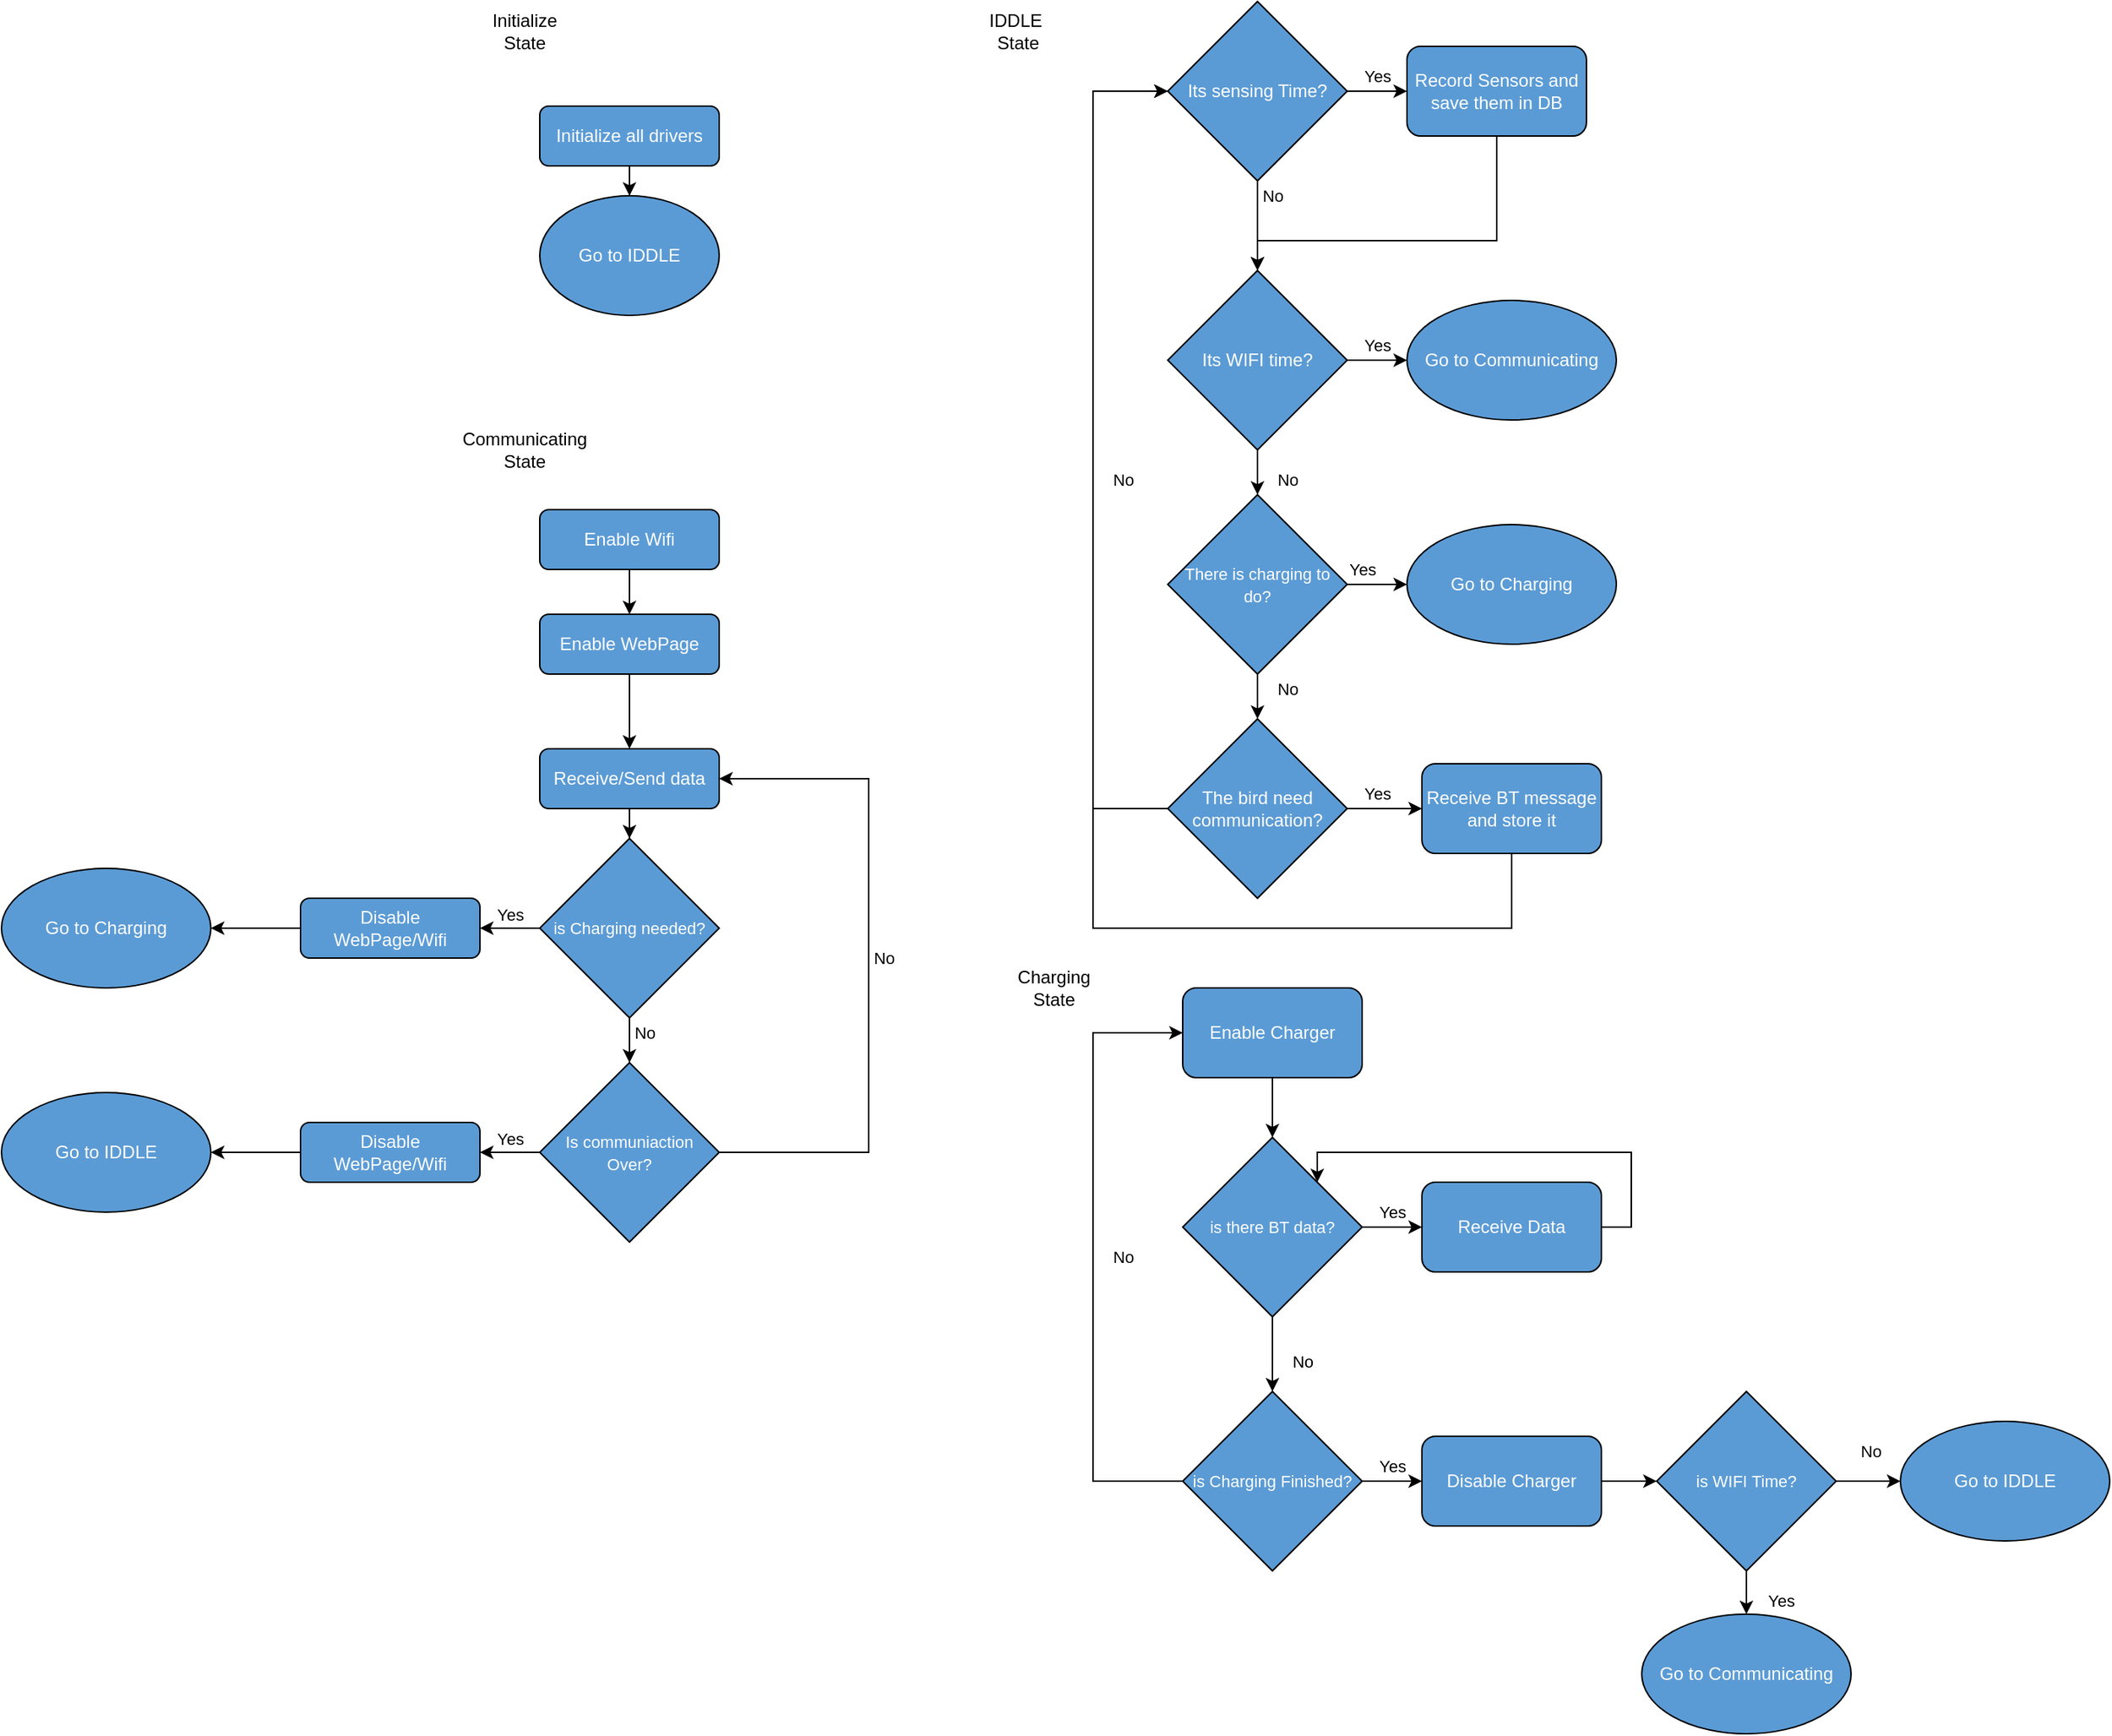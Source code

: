 <mxfile version="15.1.2" type="device"><diagram id="Aq8C7NM-q_EOuL56kIrI" name="Page-1"><mxGraphModel dx="2031" dy="1089" grid="1" gridSize="10" guides="1" tooltips="1" connect="1" arrows="1" fold="1" page="1" pageScale="1" pageWidth="827" pageHeight="1169" math="0" shadow="0"><root><mxCell id="0"/><mxCell id="1" parent="0"/><mxCell id="Kl6rUYlBZ52-5VsQZGhu-1" value="" style="edgeStyle=orthogonalEdgeStyle;rounded=0;orthogonalLoop=1;jettySize=auto;html=1;" edge="1" parent="1" source="Kl6rUYlBZ52-5VsQZGhu-2" target="Kl6rUYlBZ52-5VsQZGhu-3"><mxGeometry relative="1" as="geometry"/></mxCell><mxCell id="Kl6rUYlBZ52-5VsQZGhu-2" value="Initialize all drivers" style="rounded=1;whiteSpace=wrap;html=1;fontSize=12;glass=0;strokeWidth=1;shadow=0;fillColor=#5B9BD5;fontColor=#FFFFFF;" vertex="1" parent="1"><mxGeometry x="570" y="410" width="120" height="40" as="geometry"/></mxCell><mxCell id="Kl6rUYlBZ52-5VsQZGhu-3" value="Go to IDDLE" style="ellipse;whiteSpace=wrap;html=1;fillColor=#5B9BD5;fontColor=#FFFFFF;" vertex="1" parent="1"><mxGeometry x="570" y="470" width="120" height="80" as="geometry"/></mxCell><mxCell id="Kl6rUYlBZ52-5VsQZGhu-4" value="Initialize State" style="text;html=1;strokeColor=none;fillColor=none;align=center;verticalAlign=middle;whiteSpace=wrap;rounded=0;" vertex="1" parent="1"><mxGeometry x="540" y="350" width="40" height="20" as="geometry"/></mxCell><mxCell id="Kl6rUYlBZ52-5VsQZGhu-5" value="IDDLE&amp;nbsp;&lt;br&gt;State" style="text;html=1;strokeColor=none;fillColor=none;align=center;verticalAlign=middle;whiteSpace=wrap;rounded=0;" vertex="1" parent="1"><mxGeometry x="870" y="350" width="40" height="20" as="geometry"/></mxCell><mxCell id="Kl6rUYlBZ52-5VsQZGhu-6" value="No" style="edgeStyle=orthogonalEdgeStyle;rounded=0;orthogonalLoop=1;jettySize=auto;html=1;labelBackgroundColor=none;" edge="1" parent="1" source="Kl6rUYlBZ52-5VsQZGhu-8" target="Kl6rUYlBZ52-5VsQZGhu-11"><mxGeometry x="-0.667" y="10" relative="1" as="geometry"><mxPoint as="offset"/></mxGeometry></mxCell><mxCell id="Kl6rUYlBZ52-5VsQZGhu-7" value="Yes" style="edgeStyle=orthogonalEdgeStyle;rounded=0;orthogonalLoop=1;jettySize=auto;html=1;labelBackgroundColor=none;" edge="1" parent="1" source="Kl6rUYlBZ52-5VsQZGhu-8" target="Kl6rUYlBZ52-5VsQZGhu-19"><mxGeometry y="10" relative="1" as="geometry"><mxPoint as="offset"/></mxGeometry></mxCell><mxCell id="Kl6rUYlBZ52-5VsQZGhu-8" value="Its sensing Time?" style="rhombus;whiteSpace=wrap;html=1;fillColor=#5B9BD5;fontColor=#FFFFFF;" vertex="1" parent="1"><mxGeometry x="990" y="340" width="120" height="120" as="geometry"/></mxCell><mxCell id="Kl6rUYlBZ52-5VsQZGhu-9" value="No" style="edgeStyle=orthogonalEdgeStyle;rounded=0;orthogonalLoop=1;jettySize=auto;html=1;labelBackgroundColor=none;" edge="1" parent="1" source="Kl6rUYlBZ52-5VsQZGhu-11" target="Kl6rUYlBZ52-5VsQZGhu-17"><mxGeometry x="0.6" y="20" relative="1" as="geometry"><mxPoint as="offset"/></mxGeometry></mxCell><mxCell id="Kl6rUYlBZ52-5VsQZGhu-10" value="Yes" style="edgeStyle=orthogonalEdgeStyle;rounded=0;orthogonalLoop=1;jettySize=auto;html=1;labelBackgroundColor=none;" edge="1" parent="1" source="Kl6rUYlBZ52-5VsQZGhu-11" target="Kl6rUYlBZ52-5VsQZGhu-20"><mxGeometry y="10" relative="1" as="geometry"><mxPoint as="offset"/></mxGeometry></mxCell><mxCell id="Kl6rUYlBZ52-5VsQZGhu-11" value="Its WIFI time?" style="rhombus;whiteSpace=wrap;html=1;fillColor=#5B9BD5;fontColor=#FFFFFF;" vertex="1" parent="1"><mxGeometry x="990" y="520" width="120" height="120" as="geometry"/></mxCell><mxCell id="Kl6rUYlBZ52-5VsQZGhu-12" value="Yes" style="edgeStyle=orthogonalEdgeStyle;rounded=0;orthogonalLoop=1;jettySize=auto;html=1;labelBackgroundColor=none;" edge="1" parent="1" source="Kl6rUYlBZ52-5VsQZGhu-14" target="Kl6rUYlBZ52-5VsQZGhu-23"><mxGeometry x="-0.2" y="10" relative="1" as="geometry"><mxPoint as="offset"/></mxGeometry></mxCell><mxCell id="Kl6rUYlBZ52-5VsQZGhu-13" value="No" style="edgeStyle=orthogonalEdgeStyle;rounded=0;orthogonalLoop=1;jettySize=auto;html=1;entryX=0;entryY=0.5;entryDx=0;entryDy=0;labelBackgroundColor=none;" edge="1" parent="1" source="Kl6rUYlBZ52-5VsQZGhu-14" target="Kl6rUYlBZ52-5VsQZGhu-8"><mxGeometry x="-0.069" y="-20" relative="1" as="geometry"><Array as="points"><mxPoint x="940" y="880"/><mxPoint x="940" y="400"/></Array><mxPoint as="offset"/></mxGeometry></mxCell><mxCell id="Kl6rUYlBZ52-5VsQZGhu-14" value="The bird need communication?" style="rhombus;whiteSpace=wrap;html=1;fillColor=#5B9BD5;fontColor=#FFFFFF;" vertex="1" parent="1"><mxGeometry x="990" y="820" width="120" height="120" as="geometry"/></mxCell><mxCell id="Kl6rUYlBZ52-5VsQZGhu-15" value="No" style="edgeStyle=orthogonalEdgeStyle;rounded=0;orthogonalLoop=1;jettySize=auto;html=1;labelBackgroundColor=none;" edge="1" parent="1" source="Kl6rUYlBZ52-5VsQZGhu-17" target="Kl6rUYlBZ52-5VsQZGhu-14"><mxGeometry x="0.2" y="20" relative="1" as="geometry"><mxPoint as="offset"/></mxGeometry></mxCell><mxCell id="Kl6rUYlBZ52-5VsQZGhu-16" value="Yes" style="edgeStyle=orthogonalEdgeStyle;rounded=0;orthogonalLoop=1;jettySize=auto;html=1;labelBackgroundColor=none;" edge="1" parent="1" source="Kl6rUYlBZ52-5VsQZGhu-17" target="Kl6rUYlBZ52-5VsQZGhu-21"><mxGeometry x="-0.5" y="10" relative="1" as="geometry"><mxPoint as="offset"/></mxGeometry></mxCell><mxCell id="Kl6rUYlBZ52-5VsQZGhu-17" value="&lt;font style=&quot;font-size: 11px&quot;&gt;There is charging to do?&lt;/font&gt;" style="rhombus;whiteSpace=wrap;html=1;fillColor=#5B9BD5;fontColor=#FFFFFF;" vertex="1" parent="1"><mxGeometry x="990" y="670" width="120" height="120" as="geometry"/></mxCell><mxCell id="Kl6rUYlBZ52-5VsQZGhu-18" style="edgeStyle=orthogonalEdgeStyle;rounded=0;orthogonalLoop=1;jettySize=auto;html=1;" edge="1" parent="1" source="Kl6rUYlBZ52-5VsQZGhu-19" target="Kl6rUYlBZ52-5VsQZGhu-11"><mxGeometry relative="1" as="geometry"><Array as="points"><mxPoint x="1210" y="500"/><mxPoint x="1050" y="500"/></Array></mxGeometry></mxCell><mxCell id="Kl6rUYlBZ52-5VsQZGhu-19" value="Record Sensors and save them in DB" style="rounded=1;whiteSpace=wrap;html=1;fillColor=#5B9BD5;fontColor=#FFFFFF;" vertex="1" parent="1"><mxGeometry x="1150" y="370" width="120" height="60" as="geometry"/></mxCell><mxCell id="Kl6rUYlBZ52-5VsQZGhu-20" value="Go to Communicating" style="ellipse;whiteSpace=wrap;html=1;fillColor=#5B9BD5;fontColor=#FFFFFF;" vertex="1" parent="1"><mxGeometry x="1150" y="540" width="140" height="80" as="geometry"/></mxCell><mxCell id="Kl6rUYlBZ52-5VsQZGhu-21" value="Go to Charging" style="ellipse;whiteSpace=wrap;html=1;fillColor=#5B9BD5;fontColor=#FFFFFF;" vertex="1" parent="1"><mxGeometry x="1150" y="690" width="140" height="80" as="geometry"/></mxCell><mxCell id="Kl6rUYlBZ52-5VsQZGhu-22" style="edgeStyle=orthogonalEdgeStyle;rounded=0;orthogonalLoop=1;jettySize=auto;html=1;entryX=0;entryY=0.5;entryDx=0;entryDy=0;" edge="1" parent="1" source="Kl6rUYlBZ52-5VsQZGhu-23" target="Kl6rUYlBZ52-5VsQZGhu-8"><mxGeometry relative="1" as="geometry"><Array as="points"><mxPoint x="1220" y="960"/><mxPoint x="940" y="960"/><mxPoint x="940" y="400"/></Array></mxGeometry></mxCell><mxCell id="Kl6rUYlBZ52-5VsQZGhu-23" value="Receive BT message and store it" style="rounded=1;whiteSpace=wrap;html=1;fillColor=#5B9BD5;fontColor=#FFFFFF;" vertex="1" parent="1"><mxGeometry x="1160" y="850" width="120" height="60" as="geometry"/></mxCell><mxCell id="Kl6rUYlBZ52-5VsQZGhu-24" value="Communicating&lt;br&gt;State" style="text;html=1;strokeColor=none;fillColor=none;align=center;verticalAlign=middle;whiteSpace=wrap;rounded=0;" vertex="1" parent="1"><mxGeometry x="540" y="630" width="40" height="20" as="geometry"/></mxCell><mxCell id="Kl6rUYlBZ52-5VsQZGhu-25" value="" style="edgeStyle=orthogonalEdgeStyle;rounded=0;orthogonalLoop=1;jettySize=auto;html=1;" edge="1" parent="1" source="Kl6rUYlBZ52-5VsQZGhu-26" target="Kl6rUYlBZ52-5VsQZGhu-28"><mxGeometry relative="1" as="geometry"/></mxCell><mxCell id="Kl6rUYlBZ52-5VsQZGhu-26" value="Enable Wifi" style="rounded=1;whiteSpace=wrap;html=1;fontSize=12;glass=0;strokeWidth=1;shadow=0;fillColor=#5B9BD5;fontColor=#FFFFFF;" vertex="1" parent="1"><mxGeometry x="570" y="680" width="120" height="40" as="geometry"/></mxCell><mxCell id="Kl6rUYlBZ52-5VsQZGhu-27" value="" style="edgeStyle=orthogonalEdgeStyle;rounded=0;orthogonalLoop=1;jettySize=auto;html=1;" edge="1" parent="1" source="Kl6rUYlBZ52-5VsQZGhu-28" target="Kl6rUYlBZ52-5VsQZGhu-36"><mxGeometry relative="1" as="geometry"/></mxCell><mxCell id="Kl6rUYlBZ52-5VsQZGhu-28" value="Enable WebPage" style="rounded=1;whiteSpace=wrap;html=1;fontSize=12;glass=0;strokeWidth=1;shadow=0;fillColor=#5B9BD5;fontColor=#FFFFFF;" vertex="1" parent="1"><mxGeometry x="570" y="750" width="120" height="40" as="geometry"/></mxCell><mxCell id="Kl6rUYlBZ52-5VsQZGhu-29" value="No" style="edgeStyle=orthogonalEdgeStyle;rounded=0;orthogonalLoop=1;jettySize=auto;html=1;labelBackgroundColor=none;" edge="1" parent="1" source="Kl6rUYlBZ52-5VsQZGhu-31" target="Kl6rUYlBZ52-5VsQZGhu-34"><mxGeometry x="0.2" y="10" relative="1" as="geometry"><mxPoint as="offset"/></mxGeometry></mxCell><mxCell id="Kl6rUYlBZ52-5VsQZGhu-30" value="Yes" style="edgeStyle=orthogonalEdgeStyle;rounded=0;orthogonalLoop=1;jettySize=auto;html=1;labelBackgroundColor=none;" edge="1" parent="1" source="Kl6rUYlBZ52-5VsQZGhu-31"><mxGeometry y="-10" relative="1" as="geometry"><mxPoint x="530" y="960" as="targetPoint"/><mxPoint as="offset"/></mxGeometry></mxCell><mxCell id="Kl6rUYlBZ52-5VsQZGhu-31" value="&lt;font style=&quot;font-size: 11px&quot;&gt;is Charging needed?&lt;/font&gt;" style="rhombus;whiteSpace=wrap;html=1;fillColor=#5B9BD5;fontColor=#FFFFFF;" vertex="1" parent="1"><mxGeometry x="570" y="900" width="120" height="120" as="geometry"/></mxCell><mxCell id="Kl6rUYlBZ52-5VsQZGhu-32" value="No" style="edgeStyle=orthogonalEdgeStyle;rounded=0;orthogonalLoop=1;jettySize=auto;html=1;entryX=1;entryY=0.5;entryDx=0;entryDy=0;labelBackgroundColor=none;" edge="1" parent="1" source="Kl6rUYlBZ52-5VsQZGhu-34" target="Kl6rUYlBZ52-5VsQZGhu-36"><mxGeometry x="0.022" y="-10" relative="1" as="geometry"><Array as="points"><mxPoint x="790" y="1110"/><mxPoint x="790" y="860"/></Array><mxPoint as="offset"/></mxGeometry></mxCell><mxCell id="Kl6rUYlBZ52-5VsQZGhu-33" value="Yes" style="edgeStyle=orthogonalEdgeStyle;rounded=0;orthogonalLoop=1;jettySize=auto;html=1;labelBackgroundColor=none;" edge="1" parent="1" source="Kl6rUYlBZ52-5VsQZGhu-34"><mxGeometry y="-10" relative="1" as="geometry"><mxPoint x="530" y="1110" as="targetPoint"/><mxPoint as="offset"/></mxGeometry></mxCell><mxCell id="Kl6rUYlBZ52-5VsQZGhu-34" value="&lt;font style=&quot;font-size: 11px&quot;&gt;Is communiaction Over?&lt;/font&gt;" style="rhombus;whiteSpace=wrap;html=1;fillColor=#5B9BD5;fontColor=#FFFFFF;" vertex="1" parent="1"><mxGeometry x="570" y="1050" width="120" height="120" as="geometry"/></mxCell><mxCell id="Kl6rUYlBZ52-5VsQZGhu-35" value="" style="edgeStyle=orthogonalEdgeStyle;rounded=0;orthogonalLoop=1;jettySize=auto;html=1;" edge="1" parent="1" source="Kl6rUYlBZ52-5VsQZGhu-36" target="Kl6rUYlBZ52-5VsQZGhu-31"><mxGeometry relative="1" as="geometry"/></mxCell><mxCell id="Kl6rUYlBZ52-5VsQZGhu-36" value="Receive/Send data" style="rounded=1;whiteSpace=wrap;html=1;fontSize=12;glass=0;strokeWidth=1;shadow=0;fillColor=#5B9BD5;fontColor=#FFFFFF;" vertex="1" parent="1"><mxGeometry x="570" y="840" width="120" height="40" as="geometry"/></mxCell><mxCell id="Kl6rUYlBZ52-5VsQZGhu-37" value="Go to Charging" style="ellipse;whiteSpace=wrap;html=1;fillColor=#5B9BD5;fontColor=#FFFFFF;" vertex="1" parent="1"><mxGeometry x="210" y="920" width="140" height="80" as="geometry"/></mxCell><mxCell id="Kl6rUYlBZ52-5VsQZGhu-38" value="Go to IDDLE" style="ellipse;whiteSpace=wrap;html=1;fillColor=#5B9BD5;fontColor=#FFFFFF;" vertex="1" parent="1"><mxGeometry x="210" y="1070" width="140" height="80" as="geometry"/></mxCell><mxCell id="Kl6rUYlBZ52-5VsQZGhu-39" value="Charging&lt;br&gt;State" style="text;html=1;strokeColor=none;fillColor=none;align=center;verticalAlign=middle;whiteSpace=wrap;rounded=0;" vertex="1" parent="1"><mxGeometry x="894" y="990" width="40" height="20" as="geometry"/></mxCell><mxCell id="Kl6rUYlBZ52-5VsQZGhu-40" value="" style="edgeStyle=orthogonalEdgeStyle;rounded=0;orthogonalLoop=1;jettySize=auto;html=1;" edge="1" parent="1" source="Kl6rUYlBZ52-5VsQZGhu-41" target="Kl6rUYlBZ52-5VsQZGhu-47"><mxGeometry relative="1" as="geometry"/></mxCell><mxCell id="Kl6rUYlBZ52-5VsQZGhu-41" value="Enable Charger" style="rounded=1;whiteSpace=wrap;html=1;fillColor=#5B9BD5;fontColor=#FFFFFF;" vertex="1" parent="1"><mxGeometry x="1000" y="1000" width="120" height="60" as="geometry"/></mxCell><mxCell id="Kl6rUYlBZ52-5VsQZGhu-42" value="No" style="edgeStyle=orthogonalEdgeStyle;rounded=0;orthogonalLoop=1;jettySize=auto;html=1;entryX=0;entryY=0.5;entryDx=0;entryDy=0;labelBackgroundColor=none;" edge="1" parent="1" source="Kl6rUYlBZ52-5VsQZGhu-44" target="Kl6rUYlBZ52-5VsQZGhu-41"><mxGeometry y="-20" relative="1" as="geometry"><Array as="points"><mxPoint x="940" y="1330"/><mxPoint x="940" y="1030"/></Array><mxPoint as="offset"/></mxGeometry></mxCell><mxCell id="Kl6rUYlBZ52-5VsQZGhu-43" value="Yes" style="edgeStyle=orthogonalEdgeStyle;rounded=0;orthogonalLoop=1;jettySize=auto;html=1;labelBackgroundColor=none;" edge="1" parent="1" source="Kl6rUYlBZ52-5VsQZGhu-44" target="Kl6rUYlBZ52-5VsQZGhu-56"><mxGeometry y="10" relative="1" as="geometry"><mxPoint as="offset"/></mxGeometry></mxCell><mxCell id="Kl6rUYlBZ52-5VsQZGhu-44" value="&lt;font style=&quot;font-size: 11px&quot;&gt;is Charging Finished?&lt;/font&gt;" style="rhombus;whiteSpace=wrap;html=1;fillColor=#5B9BD5;fontColor=#FFFFFF;" vertex="1" parent="1"><mxGeometry x="1000" y="1270" width="120" height="120" as="geometry"/></mxCell><mxCell id="Kl6rUYlBZ52-5VsQZGhu-45" value="No" style="edgeStyle=orthogonalEdgeStyle;rounded=0;orthogonalLoop=1;jettySize=auto;html=1;labelBackgroundColor=none;" edge="1" parent="1" source="Kl6rUYlBZ52-5VsQZGhu-47" target="Kl6rUYlBZ52-5VsQZGhu-44"><mxGeometry x="0.2" y="20" relative="1" as="geometry"><mxPoint as="offset"/></mxGeometry></mxCell><mxCell id="Kl6rUYlBZ52-5VsQZGhu-46" value="Yes" style="edgeStyle=orthogonalEdgeStyle;rounded=0;orthogonalLoop=1;jettySize=auto;html=1;labelBackgroundColor=none;" edge="1" parent="1" source="Kl6rUYlBZ52-5VsQZGhu-47" target="Kl6rUYlBZ52-5VsQZGhu-49"><mxGeometry y="10" relative="1" as="geometry"><mxPoint as="offset"/></mxGeometry></mxCell><mxCell id="Kl6rUYlBZ52-5VsQZGhu-47" value="&lt;font style=&quot;font-size: 11px&quot;&gt;is there BT data?&lt;/font&gt;" style="rhombus;whiteSpace=wrap;html=1;fillColor=#5B9BD5;fontColor=#FFFFFF;" vertex="1" parent="1"><mxGeometry x="1000" y="1100" width="120" height="120" as="geometry"/></mxCell><mxCell id="Kl6rUYlBZ52-5VsQZGhu-48" style="edgeStyle=orthogonalEdgeStyle;rounded=0;orthogonalLoop=1;jettySize=auto;html=1;entryX=1;entryY=0;entryDx=0;entryDy=0;" edge="1" parent="1" source="Kl6rUYlBZ52-5VsQZGhu-49" target="Kl6rUYlBZ52-5VsQZGhu-47"><mxGeometry relative="1" as="geometry"><Array as="points"><mxPoint x="1300" y="1160"/><mxPoint x="1300" y="1110"/><mxPoint x="1090" y="1110"/></Array></mxGeometry></mxCell><mxCell id="Kl6rUYlBZ52-5VsQZGhu-49" value="Receive Data" style="rounded=1;whiteSpace=wrap;html=1;fillColor=#5B9BD5;fontColor=#FFFFFF;" vertex="1" parent="1"><mxGeometry x="1160" y="1130" width="120" height="60" as="geometry"/></mxCell><mxCell id="Kl6rUYlBZ52-5VsQZGhu-50" value="No" style="edgeStyle=orthogonalEdgeStyle;rounded=0;orthogonalLoop=1;jettySize=auto;html=1;labelBackgroundColor=none;" edge="1" parent="1" source="Kl6rUYlBZ52-5VsQZGhu-52" target="Kl6rUYlBZ52-5VsQZGhu-53"><mxGeometry x="0.07" y="20" relative="1" as="geometry"><mxPoint as="offset"/></mxGeometry></mxCell><mxCell id="Kl6rUYlBZ52-5VsQZGhu-51" value="Yes" style="edgeStyle=orthogonalEdgeStyle;rounded=0;orthogonalLoop=1;jettySize=auto;html=1;labelBackgroundColor=none;" edge="1" parent="1" source="Kl6rUYlBZ52-5VsQZGhu-52" target="Kl6rUYlBZ52-5VsQZGhu-54"><mxGeometry x="0.647" y="23" relative="1" as="geometry"><mxPoint as="offset"/></mxGeometry></mxCell><mxCell id="Kl6rUYlBZ52-5VsQZGhu-52" value="&lt;font style=&quot;font-size: 11px&quot;&gt;is WIFI Time?&lt;/font&gt;" style="rhombus;whiteSpace=wrap;html=1;fillColor=#5B9BD5;fontColor=#FFFFFF;" vertex="1" parent="1"><mxGeometry x="1317" y="1270" width="120" height="120" as="geometry"/></mxCell><mxCell id="Kl6rUYlBZ52-5VsQZGhu-53" value="Go to IDDLE" style="ellipse;whiteSpace=wrap;html=1;fillColor=#5B9BD5;fontColor=#FFFFFF;" vertex="1" parent="1"><mxGeometry x="1480" y="1290" width="140" height="80" as="geometry"/></mxCell><mxCell id="Kl6rUYlBZ52-5VsQZGhu-54" value="Go to Communicating" style="ellipse;whiteSpace=wrap;html=1;fillColor=#5B9BD5;fontColor=#FFFFFF;" vertex="1" parent="1"><mxGeometry x="1307" y="1419" width="140" height="80" as="geometry"/></mxCell><mxCell id="Kl6rUYlBZ52-5VsQZGhu-55" value="" style="edgeStyle=orthogonalEdgeStyle;rounded=0;orthogonalLoop=1;jettySize=auto;html=1;" edge="1" parent="1" source="Kl6rUYlBZ52-5VsQZGhu-56" target="Kl6rUYlBZ52-5VsQZGhu-52"><mxGeometry relative="1" as="geometry"/></mxCell><mxCell id="Kl6rUYlBZ52-5VsQZGhu-56" value="Disable Charger" style="rounded=1;whiteSpace=wrap;html=1;fillColor=#5B9BD5;fontColor=#FFFFFF;" vertex="1" parent="1"><mxGeometry x="1160" y="1300" width="120" height="60" as="geometry"/></mxCell><mxCell id="Kl6rUYlBZ52-5VsQZGhu-57" value="" style="edgeStyle=orthogonalEdgeStyle;rounded=0;orthogonalLoop=1;jettySize=auto;html=1;" edge="1" parent="1" source="Kl6rUYlBZ52-5VsQZGhu-58" target="Kl6rUYlBZ52-5VsQZGhu-37"><mxGeometry relative="1" as="geometry"/></mxCell><mxCell id="Kl6rUYlBZ52-5VsQZGhu-58" value="Disable WebPage/Wifi" style="rounded=1;whiteSpace=wrap;html=1;fontSize=12;glass=0;strokeWidth=1;shadow=0;fillColor=#5B9BD5;fontColor=#FFFFFF;" vertex="1" parent="1"><mxGeometry x="410" y="940" width="120" height="40" as="geometry"/></mxCell><mxCell id="Kl6rUYlBZ52-5VsQZGhu-59" value="" style="edgeStyle=orthogonalEdgeStyle;rounded=0;orthogonalLoop=1;jettySize=auto;html=1;" edge="1" parent="1" source="Kl6rUYlBZ52-5VsQZGhu-60" target="Kl6rUYlBZ52-5VsQZGhu-38"><mxGeometry relative="1" as="geometry"/></mxCell><mxCell id="Kl6rUYlBZ52-5VsQZGhu-60" value="Disable WebPage/Wifi" style="rounded=1;whiteSpace=wrap;html=1;fontSize=12;glass=0;strokeWidth=1;shadow=0;fillColor=#5B9BD5;fontColor=#FFFFFF;" vertex="1" parent="1"><mxGeometry x="410" y="1090" width="120" height="40" as="geometry"/></mxCell></root></mxGraphModel></diagram></mxfile>